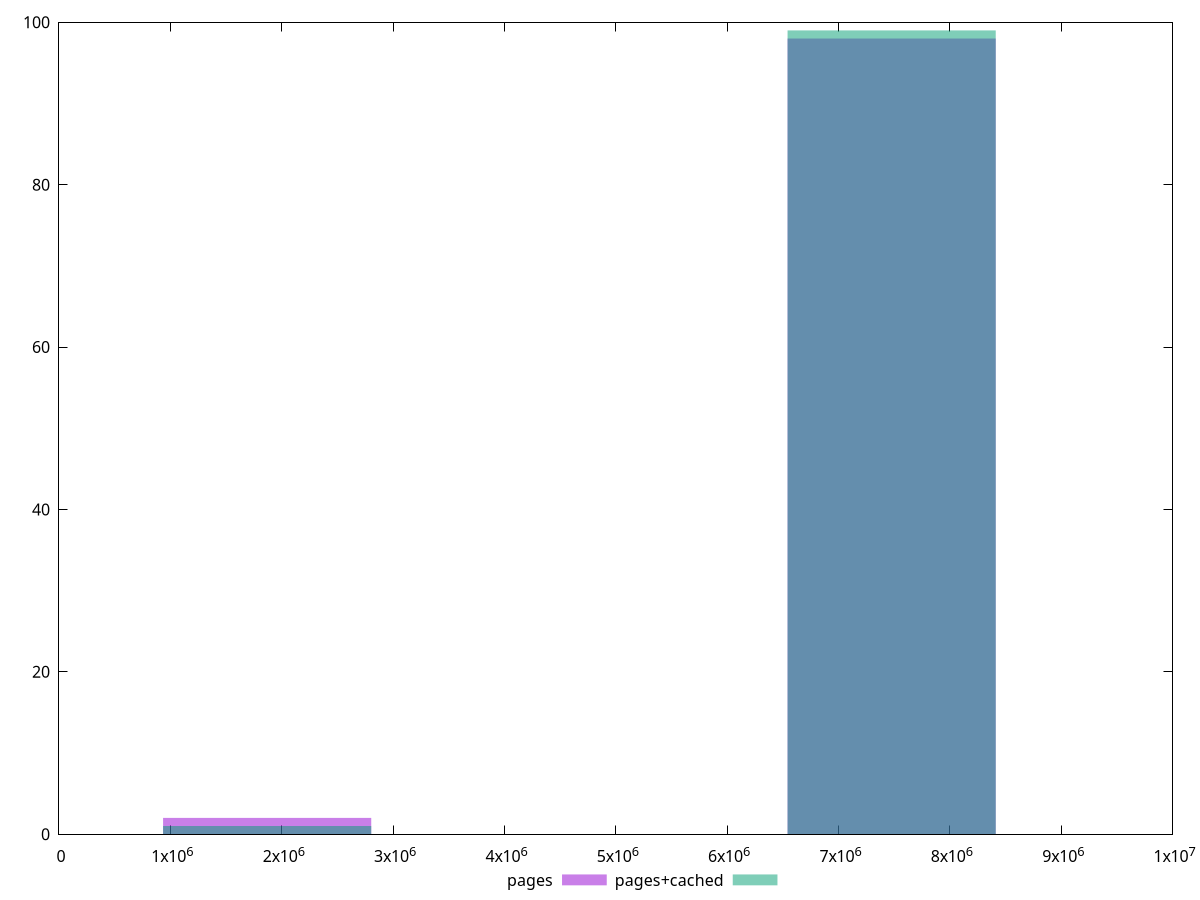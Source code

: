 reset
set terminal svg size 640, 500 enhanced background rgb 'white'
set output "reprap/total-byte-weight/comparison/histogram/1_vs_2.svg"

$pages <<EOF
1869443.6467904563 2
7477774.587161825 98
EOF

$pagesCached <<EOF
1869443.6467904563 1
7477774.587161825 99
EOF

set key outside below
set boxwidth 1869443.6467904563
set yrange [0:100]
set style fill transparent solid 0.5 noborder

plot \
  $pages title "pages" with boxes, \
  $pagesCached title "pages+cached" with boxes, \


reset